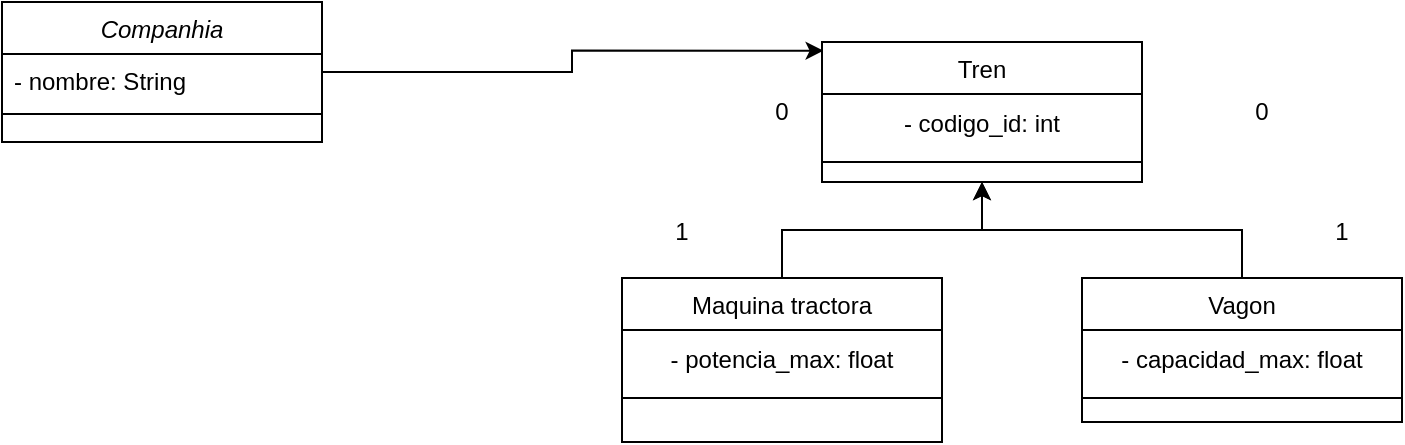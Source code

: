 <mxfile version="21.1.2" type="device">
  <diagram id="C5RBs43oDa-KdzZeNtuy" name="Page-1">
    <mxGraphModel dx="1036" dy="614" grid="1" gridSize="10" guides="1" tooltips="1" connect="1" arrows="1" fold="1" page="1" pageScale="1" pageWidth="827" pageHeight="1169" math="0" shadow="0">
      <root>
        <mxCell id="WIyWlLk6GJQsqaUBKTNV-0" />
        <mxCell id="WIyWlLk6GJQsqaUBKTNV-1" parent="WIyWlLk6GJQsqaUBKTNV-0" />
        <mxCell id="Wq4YEEeoovx24NPQ5w4w-0" style="edgeStyle=orthogonalEdgeStyle;rounded=0;orthogonalLoop=1;jettySize=auto;html=1;entryX=0.005;entryY=0.062;entryDx=0;entryDy=0;entryPerimeter=0;" edge="1" parent="WIyWlLk6GJQsqaUBKTNV-1" source="zkfFHV4jXpPFQw0GAbJ--0" target="zkfFHV4jXpPFQw0GAbJ--17">
          <mxGeometry relative="1" as="geometry" />
        </mxCell>
        <mxCell id="zkfFHV4jXpPFQw0GAbJ--0" value="Companhia" style="swimlane;fontStyle=2;align=center;verticalAlign=top;childLayout=stackLayout;horizontal=1;startSize=26;horizontalStack=0;resizeParent=1;resizeLast=0;collapsible=1;marginBottom=0;rounded=0;shadow=0;strokeWidth=1;" parent="WIyWlLk6GJQsqaUBKTNV-1" vertex="1">
          <mxGeometry x="40" y="20" width="160" height="70" as="geometry">
            <mxRectangle x="230" y="140" width="160" height="26" as="alternateBounds" />
          </mxGeometry>
        </mxCell>
        <mxCell id="zkfFHV4jXpPFQw0GAbJ--1" value="- nombre: String" style="text;align=left;verticalAlign=top;spacingLeft=4;spacingRight=4;overflow=hidden;rotatable=0;points=[[0,0.5],[1,0.5]];portConstraint=eastwest;" parent="zkfFHV4jXpPFQw0GAbJ--0" vertex="1">
          <mxGeometry y="26" width="160" height="26" as="geometry" />
        </mxCell>
        <mxCell id="zkfFHV4jXpPFQw0GAbJ--4" value="" style="line;html=1;strokeWidth=1;align=left;verticalAlign=middle;spacingTop=-1;spacingLeft=3;spacingRight=3;rotatable=0;labelPosition=right;points=[];portConstraint=eastwest;" parent="zkfFHV4jXpPFQw0GAbJ--0" vertex="1">
          <mxGeometry y="52" width="160" height="8" as="geometry" />
        </mxCell>
        <mxCell id="zkfFHV4jXpPFQw0GAbJ--17" value="Tren" style="swimlane;fontStyle=0;align=center;verticalAlign=top;childLayout=stackLayout;horizontal=1;startSize=26;horizontalStack=0;resizeParent=1;resizeLast=0;collapsible=1;marginBottom=0;rounded=0;shadow=0;strokeWidth=1;" parent="WIyWlLk6GJQsqaUBKTNV-1" vertex="1">
          <mxGeometry x="450" y="40" width="160" height="70" as="geometry">
            <mxRectangle x="450" y="40" width="160" height="26" as="alternateBounds" />
          </mxGeometry>
        </mxCell>
        <mxCell id="Wq4YEEeoovx24NPQ5w4w-12" value="- codigo_id: int" style="text;html=1;strokeColor=none;fillColor=none;align=center;verticalAlign=middle;whiteSpace=wrap;rounded=0;" vertex="1" parent="zkfFHV4jXpPFQw0GAbJ--17">
          <mxGeometry y="26" width="160" height="30" as="geometry" />
        </mxCell>
        <mxCell id="zkfFHV4jXpPFQw0GAbJ--23" value="" style="line;html=1;strokeWidth=1;align=left;verticalAlign=middle;spacingTop=-1;spacingLeft=3;spacingRight=3;rotatable=0;labelPosition=right;points=[];portConstraint=eastwest;" parent="zkfFHV4jXpPFQw0GAbJ--17" vertex="1">
          <mxGeometry y="56" width="160" height="8" as="geometry" />
        </mxCell>
        <mxCell id="Wq4YEEeoovx24NPQ5w4w-5" style="edgeStyle=orthogonalEdgeStyle;rounded=0;orthogonalLoop=1;jettySize=auto;html=1;entryX=0.5;entryY=1;entryDx=0;entryDy=0;" edge="1" parent="WIyWlLk6GJQsqaUBKTNV-1" source="Wq4YEEeoovx24NPQ5w4w-1" target="zkfFHV4jXpPFQw0GAbJ--17">
          <mxGeometry relative="1" as="geometry" />
        </mxCell>
        <mxCell id="Wq4YEEeoovx24NPQ5w4w-1" value="Maquina tractora" style="swimlane;fontStyle=0;align=center;verticalAlign=top;childLayout=stackLayout;horizontal=1;startSize=26;horizontalStack=0;resizeParent=1;resizeLast=0;collapsible=1;marginBottom=0;rounded=0;shadow=0;strokeWidth=1;" vertex="1" parent="WIyWlLk6GJQsqaUBKTNV-1">
          <mxGeometry x="350" y="158" width="160" height="82" as="geometry">
            <mxRectangle x="350" y="158" width="160" height="26" as="alternateBounds" />
          </mxGeometry>
        </mxCell>
        <mxCell id="Wq4YEEeoovx24NPQ5w4w-14" value="- potencia_max: float" style="text;html=1;strokeColor=none;fillColor=none;align=center;verticalAlign=middle;whiteSpace=wrap;rounded=0;" vertex="1" parent="Wq4YEEeoovx24NPQ5w4w-1">
          <mxGeometry y="26" width="160" height="30" as="geometry" />
        </mxCell>
        <mxCell id="Wq4YEEeoovx24NPQ5w4w-2" value="" style="line;html=1;strokeWidth=1;align=left;verticalAlign=middle;spacingTop=-1;spacingLeft=3;spacingRight=3;rotatable=0;labelPosition=right;points=[];portConstraint=eastwest;" vertex="1" parent="Wq4YEEeoovx24NPQ5w4w-1">
          <mxGeometry y="56" width="160" height="8" as="geometry" />
        </mxCell>
        <mxCell id="Wq4YEEeoovx24NPQ5w4w-6" style="edgeStyle=orthogonalEdgeStyle;rounded=0;orthogonalLoop=1;jettySize=auto;html=1;entryX=0.5;entryY=1;entryDx=0;entryDy=0;" edge="1" parent="WIyWlLk6GJQsqaUBKTNV-1" source="Wq4YEEeoovx24NPQ5w4w-3" target="zkfFHV4jXpPFQw0GAbJ--17">
          <mxGeometry relative="1" as="geometry" />
        </mxCell>
        <mxCell id="Wq4YEEeoovx24NPQ5w4w-3" value="Vagon" style="swimlane;fontStyle=0;align=center;verticalAlign=top;childLayout=stackLayout;horizontal=1;startSize=26;horizontalStack=0;resizeParent=1;resizeLast=0;collapsible=1;marginBottom=0;rounded=0;shadow=0;strokeWidth=1;" vertex="1" parent="WIyWlLk6GJQsqaUBKTNV-1">
          <mxGeometry x="580" y="158" width="160" height="72" as="geometry">
            <mxRectangle x="580" y="158" width="160" height="26" as="alternateBounds" />
          </mxGeometry>
        </mxCell>
        <mxCell id="Wq4YEEeoovx24NPQ5w4w-13" value="- capacidad_max: float" style="text;html=1;strokeColor=none;fillColor=none;align=center;verticalAlign=middle;whiteSpace=wrap;rounded=0;" vertex="1" parent="Wq4YEEeoovx24NPQ5w4w-3">
          <mxGeometry y="26" width="160" height="30" as="geometry" />
        </mxCell>
        <mxCell id="Wq4YEEeoovx24NPQ5w4w-4" value="" style="line;html=1;strokeWidth=1;align=left;verticalAlign=middle;spacingTop=-1;spacingLeft=3;spacingRight=3;rotatable=0;labelPosition=right;points=[];portConstraint=eastwest;" vertex="1" parent="Wq4YEEeoovx24NPQ5w4w-3">
          <mxGeometry y="56" width="160" height="8" as="geometry" />
        </mxCell>
        <mxCell id="Wq4YEEeoovx24NPQ5w4w-7" value="1" style="text;html=1;strokeColor=none;fillColor=none;align=center;verticalAlign=middle;whiteSpace=wrap;rounded=0;" vertex="1" parent="WIyWlLk6GJQsqaUBKTNV-1">
          <mxGeometry x="350" y="120" width="60" height="30" as="geometry" />
        </mxCell>
        <mxCell id="Wq4YEEeoovx24NPQ5w4w-8" value="0" style="text;html=1;strokeColor=none;fillColor=none;align=center;verticalAlign=middle;whiteSpace=wrap;rounded=0;" vertex="1" parent="WIyWlLk6GJQsqaUBKTNV-1">
          <mxGeometry x="400" y="60" width="60" height="30" as="geometry" />
        </mxCell>
        <mxCell id="Wq4YEEeoovx24NPQ5w4w-9" value="1" style="text;html=1;strokeColor=none;fillColor=none;align=center;verticalAlign=middle;whiteSpace=wrap;rounded=0;" vertex="1" parent="WIyWlLk6GJQsqaUBKTNV-1">
          <mxGeometry x="680" y="120" width="60" height="30" as="geometry" />
        </mxCell>
        <mxCell id="Wq4YEEeoovx24NPQ5w4w-10" value="0" style="text;html=1;strokeColor=none;fillColor=none;align=center;verticalAlign=middle;whiteSpace=wrap;rounded=0;" vertex="1" parent="WIyWlLk6GJQsqaUBKTNV-1">
          <mxGeometry x="640" y="60" width="60" height="30" as="geometry" />
        </mxCell>
      </root>
    </mxGraphModel>
  </diagram>
</mxfile>
